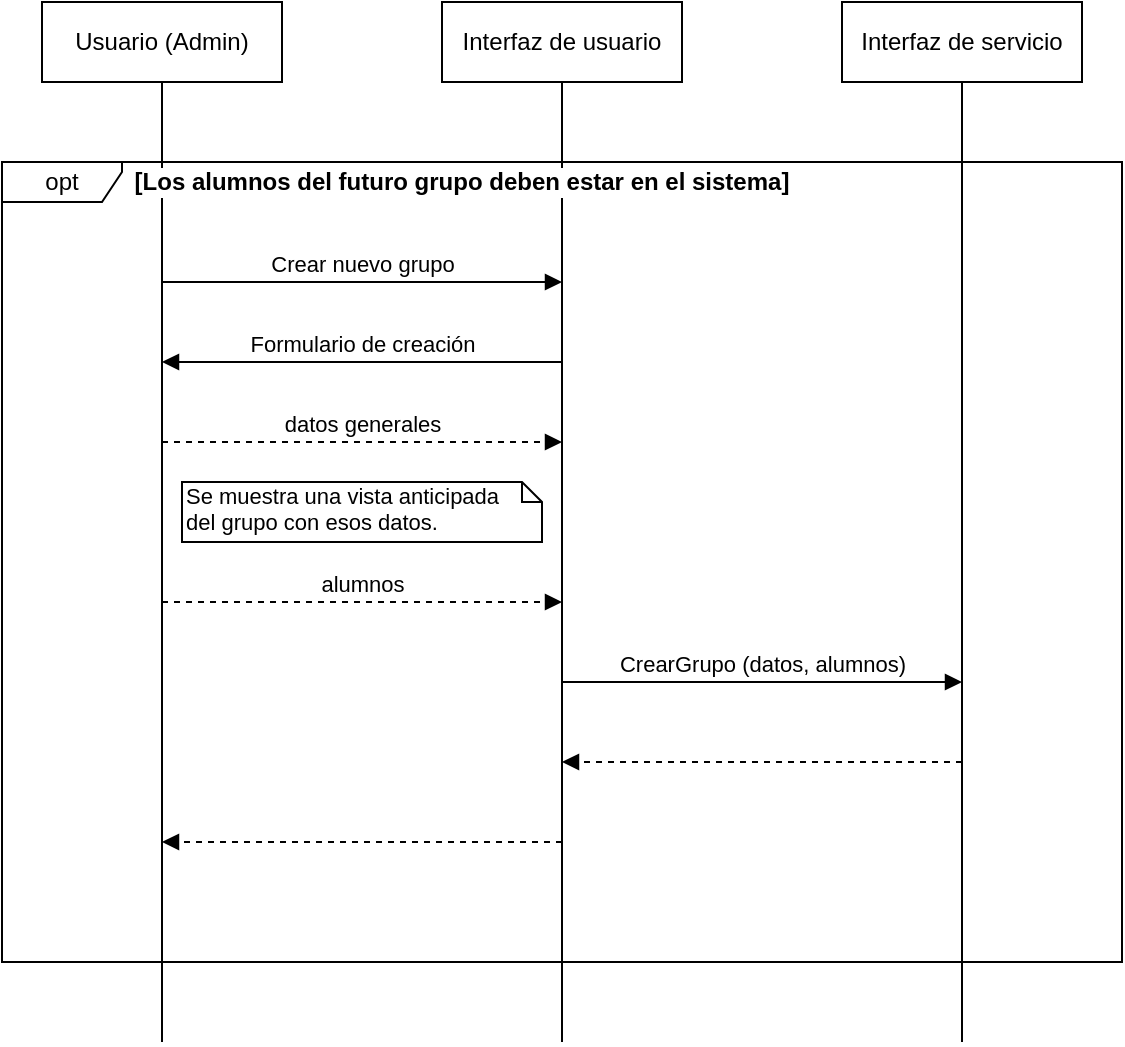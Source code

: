 <mxfile version="12.5.5" type="device"><diagram id="yuwVWADRW0WTgFPeJwuq" name="Page-1"><mxGraphModel dx="1021" dy="554" grid="1" gridSize="10" guides="1" tooltips="1" connect="1" arrows="1" fold="1" page="1" pageScale="1" pageWidth="827" pageHeight="1169" math="0" shadow="0"><root><mxCell id="0"/><mxCell id="1" parent="0"/><mxCell id="PCGARSZ_EMb-3YUiUsHT-1" value="opt" style="shape=umlFrame;whiteSpace=wrap;html=1;width=60;height=20;fillColor=#ffffff;" vertex="1" parent="1"><mxGeometry x="80" y="120" width="560" height="400" as="geometry"/></mxCell><mxCell id="PCGARSZ_EMb-3YUiUsHT-3" value="Usuario (Admin)" style="rounded=0;whiteSpace=wrap;html=1;" vertex="1" parent="1"><mxGeometry x="100" y="40" width="120" height="40" as="geometry"/></mxCell><mxCell id="PCGARSZ_EMb-3YUiUsHT-5" value="Interfaz de usuario" style="rounded=0;whiteSpace=wrap;html=1;" vertex="1" parent="1"><mxGeometry x="300" y="40" width="120" height="40" as="geometry"/></mxCell><mxCell id="PCGARSZ_EMb-3YUiUsHT-6" value="" style="endArrow=none;html=1;entryX=0.5;entryY=1;entryDx=0;entryDy=0;" edge="1" parent="1" target="PCGARSZ_EMb-3YUiUsHT-3"><mxGeometry width="50" height="50" relative="1" as="geometry"><mxPoint x="160" y="560" as="sourcePoint"/><mxPoint x="130" y="540" as="targetPoint"/></mxGeometry></mxCell><mxCell id="PCGARSZ_EMb-3YUiUsHT-7" value="Interfaz de servicio" style="rounded=0;whiteSpace=wrap;html=1;" vertex="1" parent="1"><mxGeometry x="500" y="40" width="120" height="40" as="geometry"/></mxCell><mxCell id="PCGARSZ_EMb-3YUiUsHT-8" value="" style="endArrow=none;html=1;entryX=0.5;entryY=1;entryDx=0;entryDy=0;" edge="1" parent="1" target="PCGARSZ_EMb-3YUiUsHT-5"><mxGeometry width="50" height="50" relative="1" as="geometry"><mxPoint x="360" y="560" as="sourcePoint"/><mxPoint x="170" y="90" as="targetPoint"/></mxGeometry></mxCell><mxCell id="PCGARSZ_EMb-3YUiUsHT-9" value="" style="endArrow=none;html=1;entryX=0.5;entryY=1;entryDx=0;entryDy=0;" edge="1" parent="1" target="PCGARSZ_EMb-3YUiUsHT-7"><mxGeometry width="50" height="50" relative="1" as="geometry"><mxPoint x="560" y="560" as="sourcePoint"/><mxPoint x="180" y="100" as="targetPoint"/></mxGeometry></mxCell><mxCell id="PCGARSZ_EMb-3YUiUsHT-2" value="[Los alumnos del futuro grupo deben estar en el sistema]" style="text;html=1;strokeColor=none;fillColor=none;align=center;verticalAlign=middle;whiteSpace=wrap;rounded=0;fontStyle=1;labelBackgroundColor=#ffffff;" vertex="1" parent="1"><mxGeometry x="140" y="120" width="340" height="20" as="geometry"/></mxCell><mxCell id="PCGARSZ_EMb-3YUiUsHT-12" value="Crear nuevo grupo" style="html=1;verticalAlign=bottom;endArrow=block;" edge="1" parent="1"><mxGeometry width="80" relative="1" as="geometry"><mxPoint x="160" y="180" as="sourcePoint"/><mxPoint x="360" y="180" as="targetPoint"/></mxGeometry></mxCell><mxCell id="PCGARSZ_EMb-3YUiUsHT-13" value="Formulario de creación" style="html=1;verticalAlign=bottom;endArrow=block;" edge="1" parent="1"><mxGeometry width="80" relative="1" as="geometry"><mxPoint x="360" y="220" as="sourcePoint"/><mxPoint x="160" y="220" as="targetPoint"/></mxGeometry></mxCell><mxCell id="PCGARSZ_EMb-3YUiUsHT-14" value="datos generales" style="html=1;verticalAlign=bottom;endArrow=block;dashed=1;" edge="1" parent="1"><mxGeometry width="80" relative="1" as="geometry"><mxPoint x="160" y="260" as="sourcePoint"/><mxPoint x="360" y="260" as="targetPoint"/></mxGeometry></mxCell><mxCell id="PCGARSZ_EMb-3YUiUsHT-15" value="CrearGrupo (datos, alumnos)" style="html=1;verticalAlign=bottom;endArrow=block;" edge="1" parent="1"><mxGeometry width="80" relative="1" as="geometry"><mxPoint x="360" y="380" as="sourcePoint"/><mxPoint x="560" y="380" as="targetPoint"/></mxGeometry></mxCell><mxCell id="PCGARSZ_EMb-3YUiUsHT-16" value="" style="html=1;verticalAlign=bottom;endArrow=block;dashed=1;" edge="1" parent="1"><mxGeometry width="80" relative="1" as="geometry"><mxPoint x="560" y="420" as="sourcePoint"/><mxPoint x="360" y="420" as="targetPoint"/></mxGeometry></mxCell><mxCell id="PCGARSZ_EMb-3YUiUsHT-17" value="" style="html=1;verticalAlign=bottom;endArrow=block;dashed=1;" edge="1" parent="1"><mxGeometry width="80" relative="1" as="geometry"><mxPoint x="360" y="460" as="sourcePoint"/><mxPoint x="160" y="460" as="targetPoint"/></mxGeometry></mxCell><mxCell id="PCGARSZ_EMb-3YUiUsHT-18" value="alumnos" style="html=1;verticalAlign=bottom;endArrow=block;dashed=1;" edge="1" parent="1"><mxGeometry width="80" relative="1" as="geometry"><mxPoint x="160" y="340" as="sourcePoint"/><mxPoint x="360" y="340" as="targetPoint"/></mxGeometry></mxCell><mxCell id="PCGARSZ_EMb-3YUiUsHT-19" value="Se muestra una vista anticipada&lt;br&gt;del grupo con esos datos." style="shape=note;whiteSpace=wrap;html=1;size=10;verticalAlign=top;align=left;spacingTop=-6;labelBackgroundColor=#ffffff;fillColor=#ffffff;fontSize=11;" vertex="1" parent="1"><mxGeometry x="170" y="280" width="180" height="30" as="geometry"/></mxCell></root></mxGraphModel></diagram></mxfile>